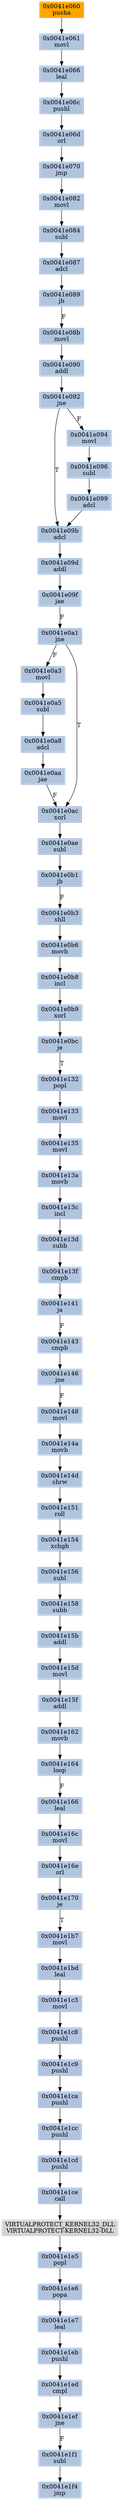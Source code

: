 strict digraph G {
	graph [bgcolor=transparent,
		name=G
	];
	node [color=lightsteelblue,
		fillcolor=lightsteelblue,
		shape=rectangle,
		style=filled
	];
	"0x0041e1ca"	[label="0x0041e1ca
pushl"];
	"0x0041e1cc"	[label="0x0041e1cc
pushl"];
	"0x0041e1ca" -> "0x0041e1cc"	[color="#000000"];
	"0x0041e0a3"	[label="0x0041e0a3
movl"];
	"0x0041e0a5"	[label="0x0041e0a5
subl"];
	"0x0041e0a3" -> "0x0041e0a5"	[color="#000000"];
	"0x0041e16c"	[label="0x0041e16c
movl"];
	"0x0041e16e"	[label="0x0041e16e
orl"];
	"0x0041e16c" -> "0x0041e16e"	[color="#000000"];
	"0x0041e08b"	[label="0x0041e08b
movl"];
	"0x0041e090"	[label="0x0041e090
addl"];
	"0x0041e08b" -> "0x0041e090"	[color="#000000"];
	"0x0041e1ed"	[label="0x0041e1ed
cmpl"];
	"0x0041e1ef"	[label="0x0041e1ef
jne"];
	"0x0041e1ed" -> "0x0041e1ef"	[color="#000000"];
	"0x0041e089"	[label="0x0041e089
jb"];
	"0x0041e089" -> "0x0041e08b"	[color="#000000",
		label=F];
	"0x0041e099"	[label="0x0041e099
adcl"];
	"0x0041e09b"	[label="0x0041e09b
adcl"];
	"0x0041e099" -> "0x0041e09b"	[color="#000000"];
	"0x0041e06d"	[label="0x0041e06d
orl"];
	"0x0041e070"	[label="0x0041e070
jmp"];
	"0x0041e06d" -> "0x0041e070"	[color="#000000"];
	"0x0041e1eb"	[label="0x0041e1eb
pushl"];
	"0x0041e1eb" -> "0x0041e1ed"	[color="#000000"];
	"0x0041e1e7"	[label="0x0041e1e7
leal"];
	"0x0041e1e7" -> "0x0041e1eb"	[color="#000000"];
	"0x0041e154"	[label="0x0041e154
xchgb"];
	"0x0041e156"	[label="0x0041e156
subl"];
	"0x0041e154" -> "0x0041e156"	[color="#000000"];
	"0x0041e1cd"	[label="0x0041e1cd
pushl"];
	"0x0041e1cc" -> "0x0041e1cd"	[color="#000000"];
	"0x0041e087"	[label="0x0041e087
adcl"];
	"0x0041e087" -> "0x0041e089"	[color="#000000"];
	"0x0041e158"	[label="0x0041e158
subb"];
	"0x0041e15b"	[label="0x0041e15b
addl"];
	"0x0041e158" -> "0x0041e15b"	[color="#000000"];
	"0x0041e156" -> "0x0041e158"	[color="#000000"];
	"0x0041e166"	[label="0x0041e166
leal"];
	"0x0041e166" -> "0x0041e16c"	[color="#000000"];
	"0x0041e135"	[label="0x0041e135
movl"];
	"0x0041e13a"	[label="0x0041e13a
movb"];
	"0x0041e135" -> "0x0041e13a"	[color="#000000"];
	"0x0041e170"	[label="0x0041e170
je"];
	"0x0041e16e" -> "0x0041e170"	[color="#000000"];
	"0x0041e0ac"	[label="0x0041e0ac
xorl"];
	"0x0041e0ae"	[label="0x0041e0ae
subl"];
	"0x0041e0ac" -> "0x0041e0ae"	[color="#000000"];
	"0x0041e15d"	[label="0x0041e15d
movl"];
	"0x0041e15b" -> "0x0041e15d"	[color="#000000"];
	"0x0041e0aa"	[label="0x0041e0aa
jae"];
	"0x0041e0aa" -> "0x0041e0ac"	[color="#000000",
		label=F];
	"0x0041e1e5"	[label="0x0041e1e5
popl"];
	"0x0041e1e6"	[label="0x0041e1e6
popa"];
	"0x0041e1e5" -> "0x0041e1e6"	[color="#000000"];
	"0x0041e1c8"	[label="0x0041e1c8
pushl"];
	"0x0041e1c9"	[label="0x0041e1c9
pushl"];
	"0x0041e1c8" -> "0x0041e1c9"	[color="#000000"];
	"0x0041e14a"	[label="0x0041e14a
movb"];
	"0x0041e14d"	[label="0x0041e14d
shrw"];
	"0x0041e14a" -> "0x0041e14d"	[color="#000000"];
	"0x0041e141"	[label="0x0041e141
ja"];
	"0x0041e143"	[label="0x0041e143
cmpb"];
	"0x0041e141" -> "0x0041e143"	[color="#000000",
		label=F];
	"0x0041e133"	[label="0x0041e133
movl"];
	"0x0041e133" -> "0x0041e135"	[color="#000000"];
	"0x0041e1ce"	[label="0x0041e1ce
call"];
	"0x0041e1cd" -> "0x0041e1ce"	[color="#000000"];
	"0x0041e084"	[label="0x0041e084
subl"];
	"0x0041e084" -> "0x0041e087"	[color="#000000"];
	"0x0041e09f"	[label="0x0041e09f
jae"];
	"0x0041e0a1"	[label="0x0041e0a1
jne"];
	"0x0041e09f" -> "0x0041e0a1"	[color="#000000",
		label=F];
	"0x0041e164"	[label="0x0041e164
loop"];
	"0x0041e164" -> "0x0041e166"	[color="#000000",
		label=F];
	"0x0041e082"	[label="0x0041e082
movl"];
	"0x0041e070" -> "0x0041e082"	[color="#000000"];
	"0x0041e06c"	[label="0x0041e06c
pushl"];
	"0x0041e06c" -> "0x0041e06d"	[color="#000000"];
	"0x0041e061"	[label="0x0041e061
movl"];
	"0x0041e066"	[label="0x0041e066
leal"];
	"0x0041e061" -> "0x0041e066"	[color="#000000"];
	"0x0041e096"	[label="0x0041e096
subl"];
	"0x0041e096" -> "0x0041e099"	[color="#000000"];
	"0x0041e1c3"	[label="0x0041e1c3
movl"];
	"0x0041e1c3" -> "0x0041e1c8"	[color="#000000"];
	"0x0041e15f"	[label="0x0041e15f
addl"];
	"0x0041e162"	[label="0x0041e162
movb"];
	"0x0041e15f" -> "0x0041e162"	[color="#000000"];
	"0x0041e13f"	[label="0x0041e13f
cmpb"];
	"0x0041e13f" -> "0x0041e141"	[color="#000000"];
	"0x0041e13d"	[label="0x0041e13d
subb"];
	"0x0041e13d" -> "0x0041e13f"	[color="#000000"];
	"0x0041e0b9"	[label="0x0041e0b9
xorl"];
	"0x0041e0bc"	[label="0x0041e0bc
je"];
	"0x0041e0b9" -> "0x0041e0bc"	[color="#000000"];
	"0x0041e0b8"	[label="0x0041e0b8
incl"];
	"0x0041e0b8" -> "0x0041e0b9"	[color="#000000"];
	VIRTUALPROTECT_KERNEL32_DLL	[color=lightgrey,
		fillcolor=lightgrey,
		label="VIRTUALPROTECT_KERNEL32_DLL
VIRTUALPROTECT-KERNEL32-DLL"];
	"0x0041e1ce" -> VIRTUALPROTECT_KERNEL32_DLL	[color="#000000"];
	"0x0041e09d"	[label="0x0041e09d
addl"];
	"0x0041e09d" -> "0x0041e09f"	[color="#000000"];
	"0x0041e1f1"	[label="0x0041e1f1
subl"];
	"0x0041e1f4"	[label="0x0041e1f4
jmp"];
	"0x0041e1f1" -> "0x0041e1f4"	[color="#000000"];
	VIRTUALPROTECT_KERNEL32_DLL -> "0x0041e1e5"	[color="#000000"];
	"0x0041e162" -> "0x0041e164"	[color="#000000"];
	"0x0041e0b6"	[label="0x0041e0b6
movb"];
	"0x0041e0b6" -> "0x0041e0b8"	[color="#000000"];
	"0x0041e0a8"	[label="0x0041e0a8
adcl"];
	"0x0041e0a5" -> "0x0041e0a8"	[color="#000000"];
	"0x0041e1c9" -> "0x0041e1ca"	[color="#000000"];
	"0x0041e082" -> "0x0041e084"	[color="#000000"];
	"0x0041e132"	[label="0x0041e132
popl"];
	"0x0041e0bc" -> "0x0041e132"	[color="#000000",
		label=T];
	"0x0041e09b" -> "0x0041e09d"	[color="#000000"];
	"0x0041e1ef" -> "0x0041e1f1"	[color="#000000",
		label=F];
	"0x0041e066" -> "0x0041e06c"	[color="#000000"];
	"0x0041e0a1" -> "0x0041e0a3"	[color="#000000",
		label=F];
	"0x0041e0a1" -> "0x0041e0ac"	[color="#000000",
		label=T];
	"0x0041e0b3"	[label="0x0041e0b3
shll"];
	"0x0041e0b3" -> "0x0041e0b6"	[color="#000000"];
	"0x0041e148"	[label="0x0041e148
movl"];
	"0x0041e148" -> "0x0041e14a"	[color="#000000"];
	"0x0041e146"	[label="0x0041e146
jne"];
	"0x0041e146" -> "0x0041e148"	[color="#000000",
		label=F];
	"0x0041e0b1"	[label="0x0041e0b1
jb"];
	"0x0041e0b1" -> "0x0041e0b3"	[color="#000000",
		label=F];
	"0x0041e094"	[label="0x0041e094
movl"];
	"0x0041e094" -> "0x0041e096"	[color="#000000"];
	"0x0041e092"	[label="0x0041e092
jne"];
	"0x0041e092" -> "0x0041e09b"	[color="#000000",
		label=T];
	"0x0041e092" -> "0x0041e094"	[color="#000000",
		label=F];
	"0x0041e132" -> "0x0041e133"	[color="#000000"];
	"0x0041e1e6" -> "0x0041e1e7"	[color="#000000"];
	"0x0041e1b7"	[label="0x0041e1b7
movl"];
	"0x0041e170" -> "0x0041e1b7"	[color="#000000",
		label=T];
	"0x0041e13c"	[label="0x0041e13c
incl"];
	"0x0041e13a" -> "0x0041e13c"	[color="#000000"];
	"0x0041e143" -> "0x0041e146"	[color="#000000"];
	"0x0041e1bd"	[label="0x0041e1bd
leal"];
	"0x0041e1b7" -> "0x0041e1bd"	[color="#000000"];
	"0x0041e1bd" -> "0x0041e1c3"	[color="#000000"];
	"0x0041e090" -> "0x0041e092"	[color="#000000"];
	"0x0041e0a8" -> "0x0041e0aa"	[color="#000000"];
	"0x0041e0ae" -> "0x0041e0b1"	[color="#000000"];
	"0x0041e151"	[label="0x0041e151
roll"];
	"0x0041e14d" -> "0x0041e151"	[color="#000000"];
	"0x0041e15d" -> "0x0041e15f"	[color="#000000"];
	"0x0041e13c" -> "0x0041e13d"	[color="#000000"];
	"0x0041e060"	[color=lightgrey,
		fillcolor=orange,
		label="0x0041e060
pusha"];
	"0x0041e060" -> "0x0041e061"	[color="#000000"];
	"0x0041e151" -> "0x0041e154"	[color="#000000"];
}
